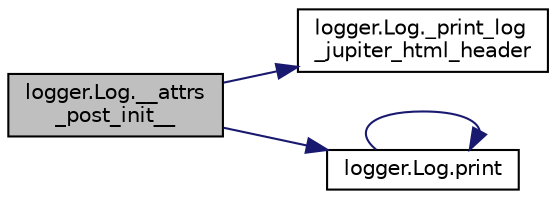 digraph "logger.Log.__attrs_post_init__"
{
 // LATEX_PDF_SIZE
  edge [fontname="Helvetica",fontsize="10",labelfontname="Helvetica",labelfontsize="10"];
  node [fontname="Helvetica",fontsize="10",shape=record];
  rankdir="LR";
  Node1 [label="logger.Log.__attrs\l_post_init__",height=0.2,width=0.4,color="black", fillcolor="grey75", style="filled", fontcolor="black",tooltip=" "];
  Node1 -> Node2 [color="midnightblue",fontsize="10",style="solid",fontname="Helvetica"];
  Node2 [label="logger.Log._print_log\l_jupiter_html_header",height=0.2,width=0.4,color="black", fillcolor="white", style="filled",URL="$da/d15/classlogger_1_1_log.html#a7e3cdb71ab86bacc321d94a73257d311",tooltip=" "];
  Node1 -> Node3 [color="midnightblue",fontsize="10",style="solid",fontname="Helvetica"];
  Node3 [label="logger.Log.print",height=0.2,width=0.4,color="black", fillcolor="white", style="filled",URL="$da/d15/classlogger_1_1_log_a43470a9c438b9976f88009b0ffa36abd.html#a43470a9c438b9976f88009b0ffa36abd",tooltip=" "];
  Node3 -> Node3 [color="midnightblue",fontsize="10",style="solid",fontname="Helvetica"];
}
